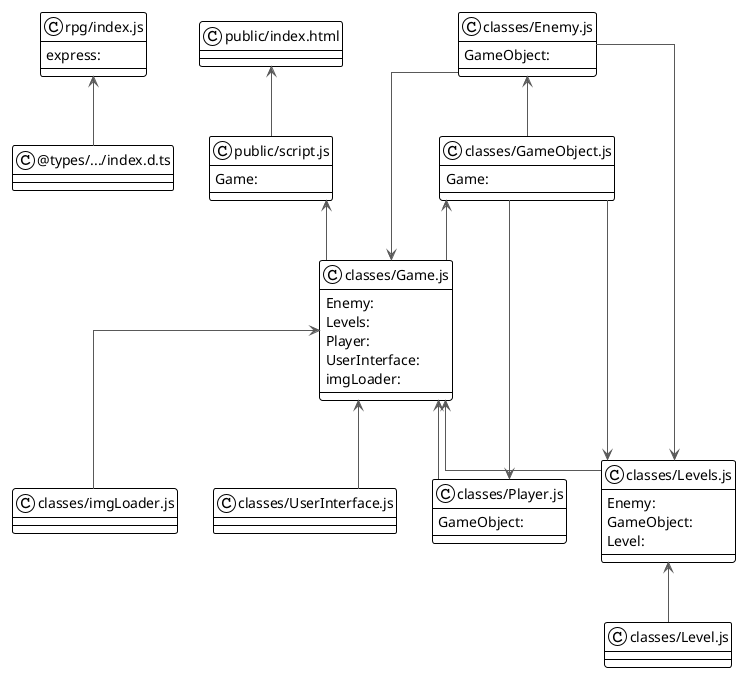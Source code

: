 @startuml

!theme plain
top to bottom direction
skinparam linetype ortho

class node3 as "@types/.../index.d.ts"
class node5 as "classes/Enemy.js" {
   GameObject: 
}
class node11 as "classes/Game.js" {
   Enemy: 
   Levels: 
   Player: 
   UserInterface: 
   imgLoader: 
}
class node1 as "classes/GameObject.js" {
   Game: 
}
class node8 as "classes/Level.js"
class node10 as "classes/Levels.js" {
   Enemy: 
   GameObject: 
   Level: 
}
class node2 as "classes/Player.js" {
   GameObject: 
}
class node9 as "classes/UserInterface.js"
class node0 as "classes/imgLoader.js"
class node6 as "public/index.html"
class node7 as "public/script.js" {
   Game: 
}
class node4 as "rpg/index.js" {
   express: 
}

node5   <-[#595959,plain]-  node1  
node11  <-[#595959,plain]-  node5  
node11  <-[#595959,plain]-  node10 
node11  <-[#595959,plain]-  node2  
node11  <-[#595959,plain]-  node9  
node11  <-[#595959,plain]-  node0  
node1   <-[#595959,plain]-  node11 
node10  <-[#595959,plain]-  node5  
node10  <-[#595959,plain]-  node1  
node10  <-[#595959,plain]-  node8  
node2   <-[#595959,plain]-  node1  
node6   <-[#595959,plain]-  node7  
node7   <-[#595959,plain]-  node11 
node4   <-[#595959,plain]-  node3  
@enduml
